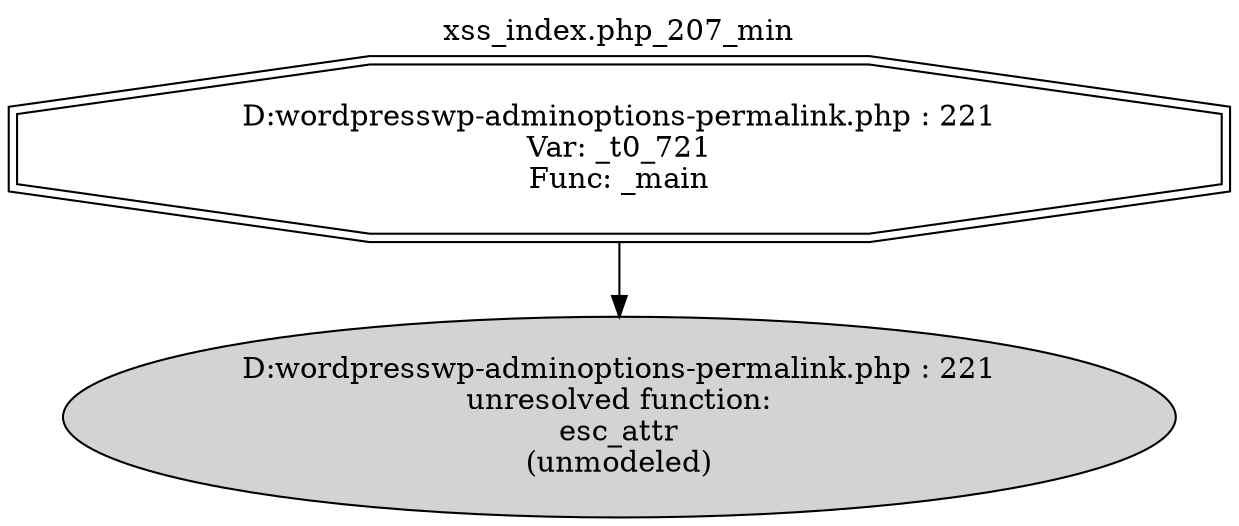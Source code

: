 digraph cfg {
  label="xss_index.php_207_min";
  labelloc=t;
  n1 [shape=doubleoctagon, label="D:\wordpress\wp-admin\options-permalink.php : 221\nVar: _t0_721\nFunc: _main\n"];
  n2 [shape=ellipse, label="D:\wordpress\wp-admin\options-permalink.php : 221\nunresolved function:\nesc_attr\n(unmodeled)\n",style=filled];
  n1 -> n2;
}
